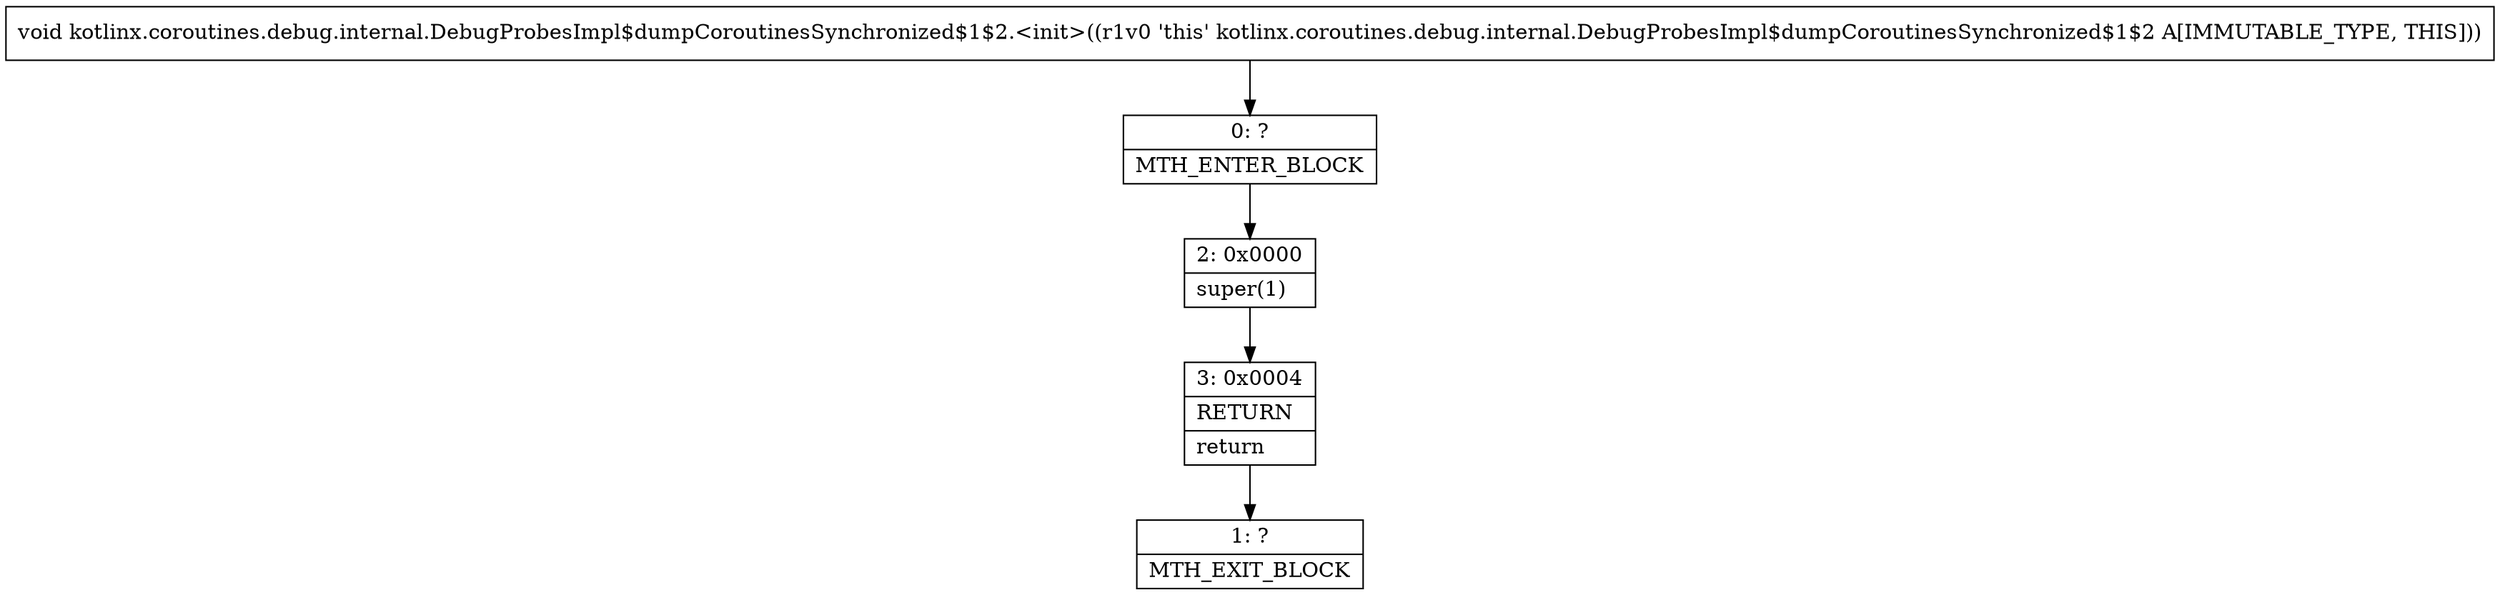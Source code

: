 digraph "CFG forkotlinx.coroutines.debug.internal.DebugProbesImpl$dumpCoroutinesSynchronized$1$2.\<init\>()V" {
Node_0 [shape=record,label="{0\:\ ?|MTH_ENTER_BLOCK\l}"];
Node_2 [shape=record,label="{2\:\ 0x0000|super(1)\l}"];
Node_3 [shape=record,label="{3\:\ 0x0004|RETURN\l|return\l}"];
Node_1 [shape=record,label="{1\:\ ?|MTH_EXIT_BLOCK\l}"];
MethodNode[shape=record,label="{void kotlinx.coroutines.debug.internal.DebugProbesImpl$dumpCoroutinesSynchronized$1$2.\<init\>((r1v0 'this' kotlinx.coroutines.debug.internal.DebugProbesImpl$dumpCoroutinesSynchronized$1$2 A[IMMUTABLE_TYPE, THIS])) }"];
MethodNode -> Node_0;Node_0 -> Node_2;
Node_2 -> Node_3;
Node_3 -> Node_1;
}

